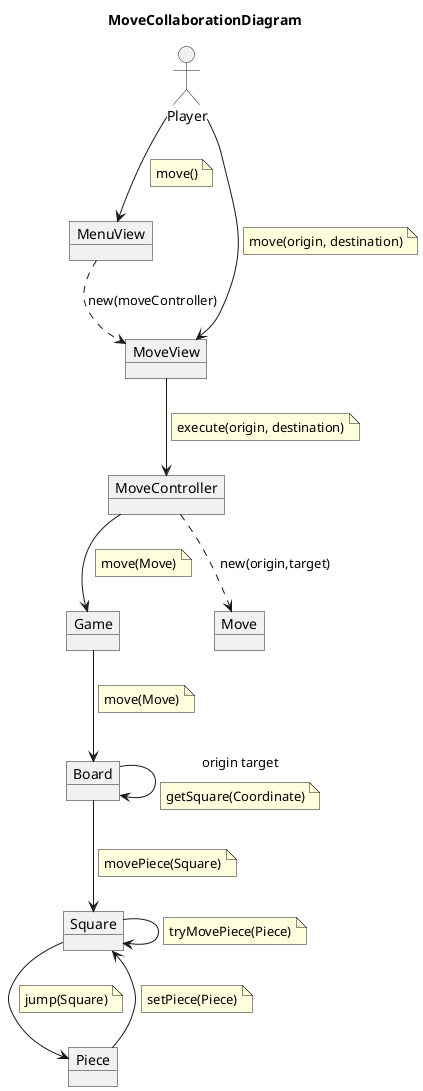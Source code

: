 @startuml MoveCollaborationDiagram
title MoveCollaborationDiagram

allow_mixing
' left to right direction

actor Player
object MenuView
object MoveView
object MoveController
object Game
object Move
object Board
object Piece
object Square

Player --> MenuView
note on link
    move()
end note
MenuView ..> MoveView : new(moveController)

Player --> MoveView
note on link
    move(origin, destination)
end note

MoveView --> MoveController
note on link
    execute(origin, destination)
end note

MoveController --> Game
note on link
    move(Move)
end note

MoveController ..> Move : new(origin,target)

Game --> Board
note on link
    move(Move)
end note

Square --> Piece
note on link
    jump(Square)
end note

Board --> Board : origin target
note on link
    getSquare(Coordinate)
end note

Board --> Square
note on link
    movePiece(Square)
end note

Square --> Square
note on link
    tryMovePiece(Piece)
end note

Piece --> Square
note on link
    setPiece(Piece)
end note
@enduml
